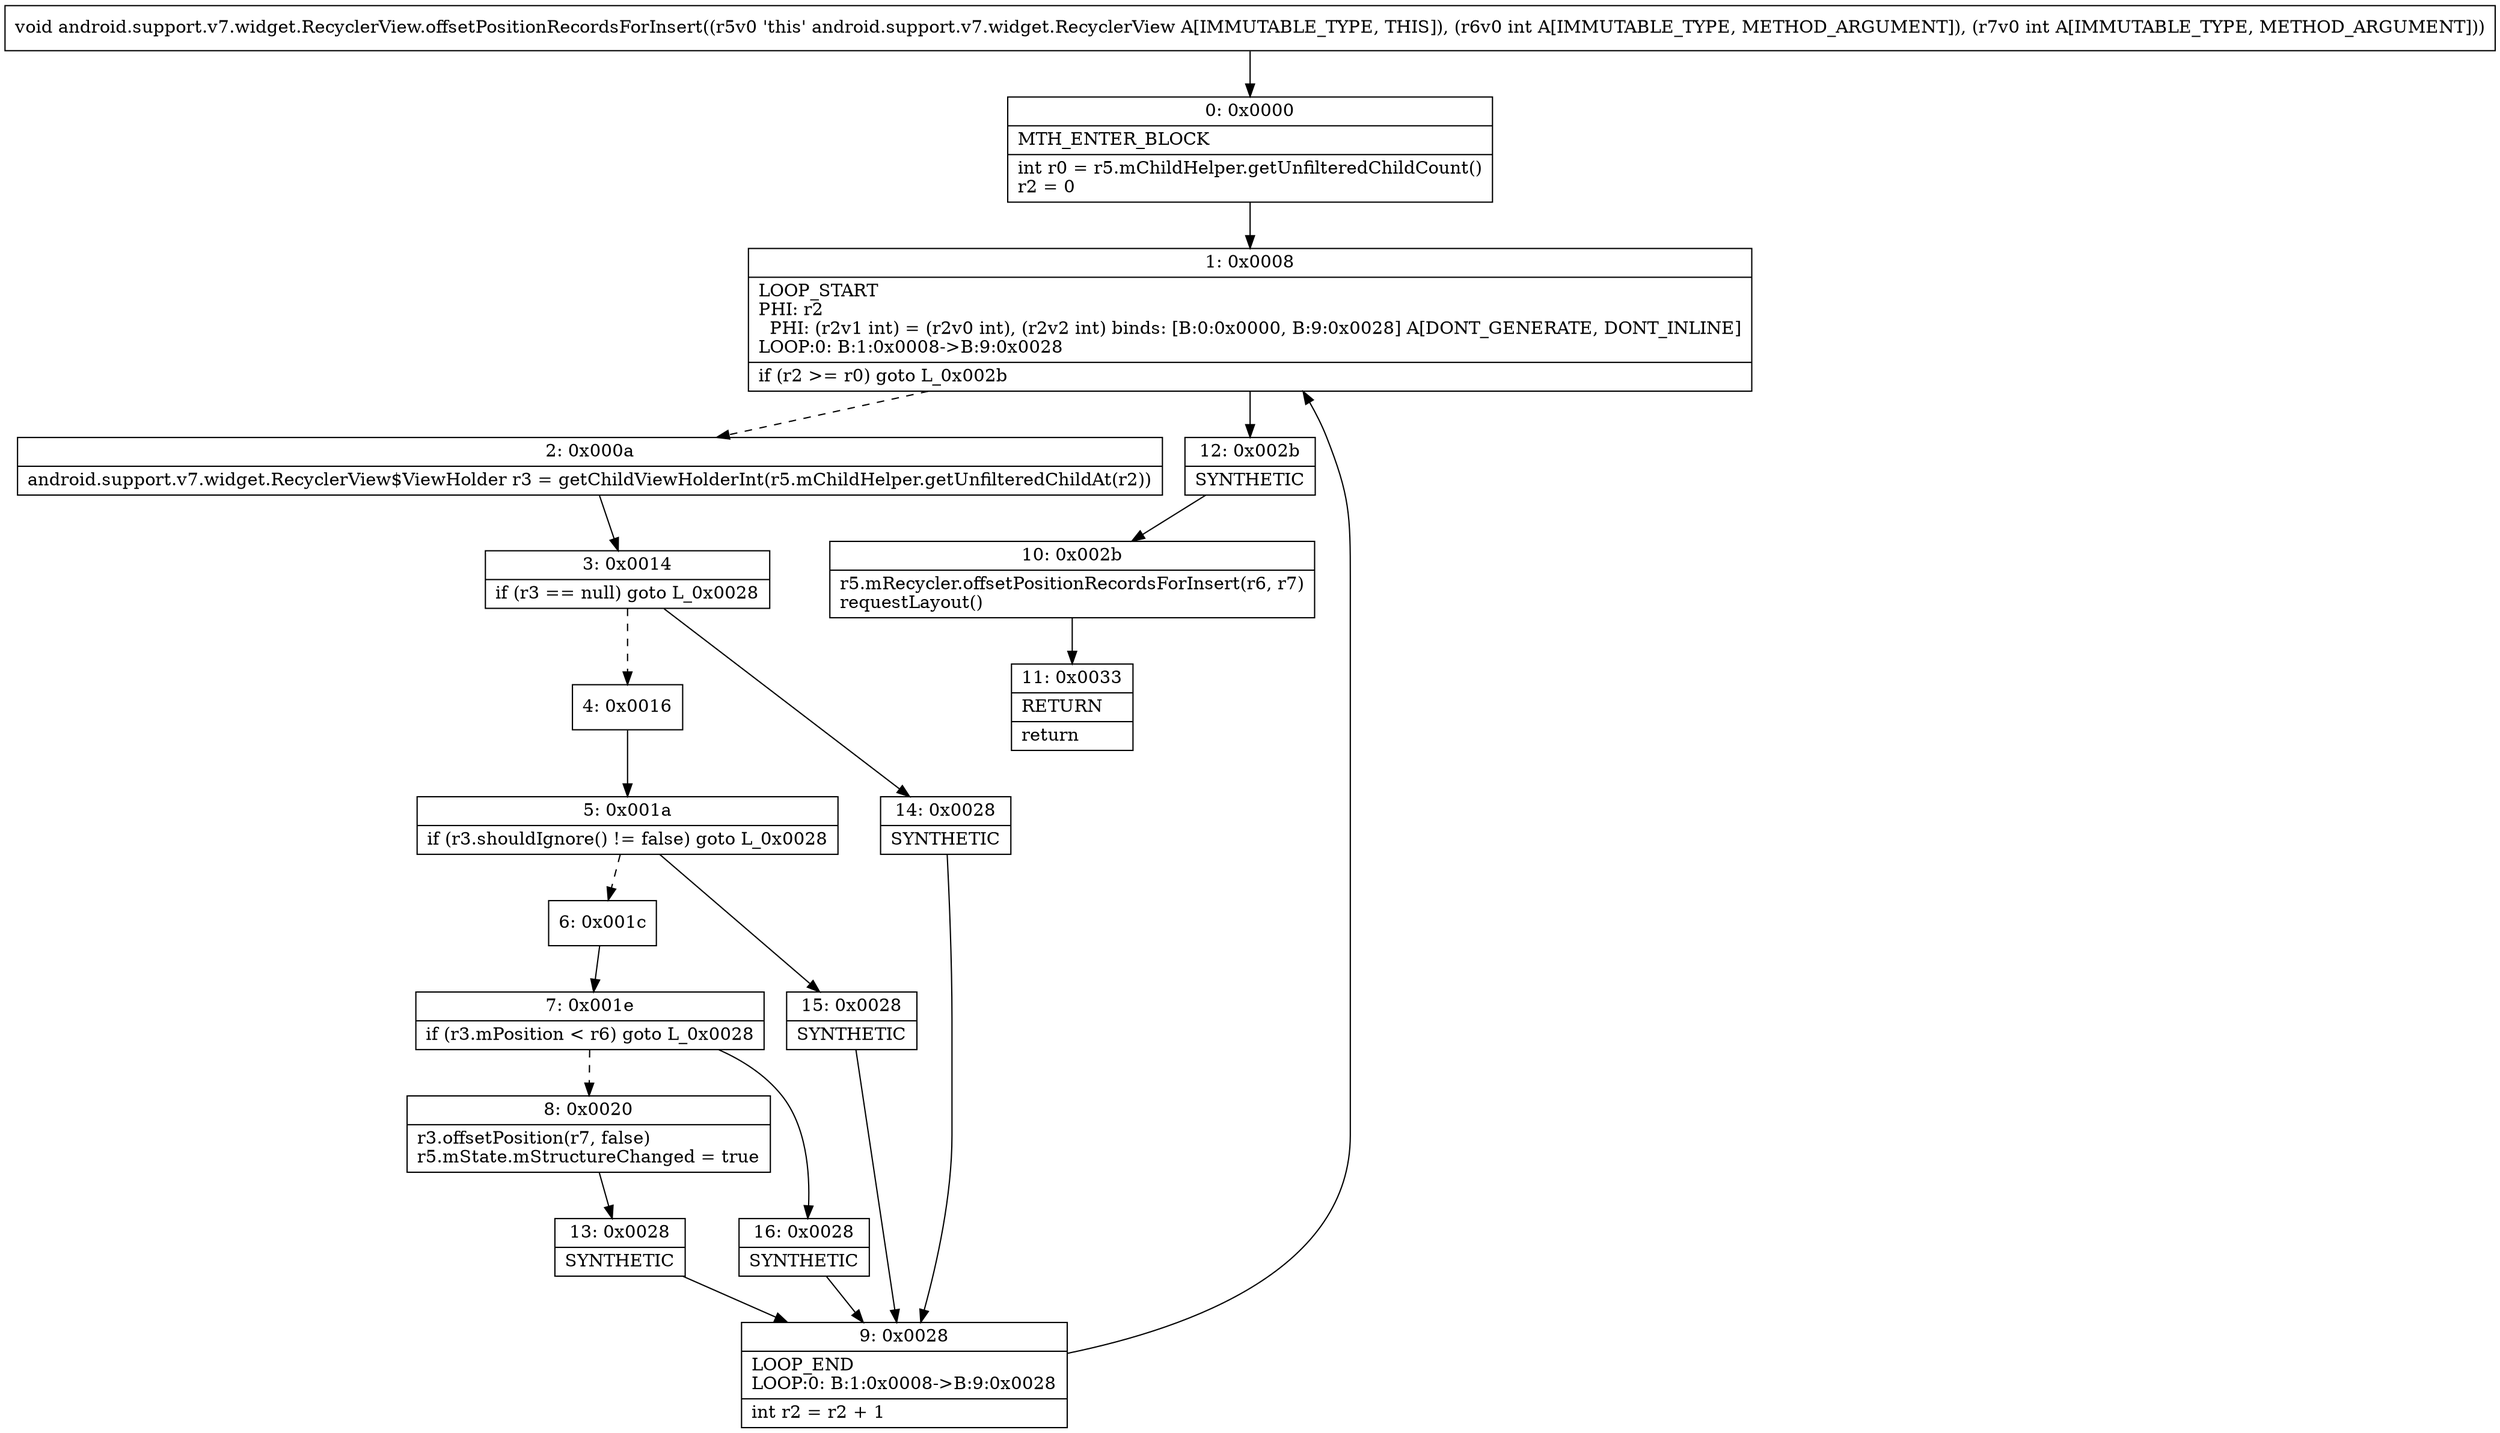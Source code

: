 digraph "CFG forandroid.support.v7.widget.RecyclerView.offsetPositionRecordsForInsert(II)V" {
Node_0 [shape=record,label="{0\:\ 0x0000|MTH_ENTER_BLOCK\l|int r0 = r5.mChildHelper.getUnfilteredChildCount()\lr2 = 0\l}"];
Node_1 [shape=record,label="{1\:\ 0x0008|LOOP_START\lPHI: r2 \l  PHI: (r2v1 int) = (r2v0 int), (r2v2 int) binds: [B:0:0x0000, B:9:0x0028] A[DONT_GENERATE, DONT_INLINE]\lLOOP:0: B:1:0x0008\-\>B:9:0x0028\l|if (r2 \>= r0) goto L_0x002b\l}"];
Node_2 [shape=record,label="{2\:\ 0x000a|android.support.v7.widget.RecyclerView$ViewHolder r3 = getChildViewHolderInt(r5.mChildHelper.getUnfilteredChildAt(r2))\l}"];
Node_3 [shape=record,label="{3\:\ 0x0014|if (r3 == null) goto L_0x0028\l}"];
Node_4 [shape=record,label="{4\:\ 0x0016}"];
Node_5 [shape=record,label="{5\:\ 0x001a|if (r3.shouldIgnore() != false) goto L_0x0028\l}"];
Node_6 [shape=record,label="{6\:\ 0x001c}"];
Node_7 [shape=record,label="{7\:\ 0x001e|if (r3.mPosition \< r6) goto L_0x0028\l}"];
Node_8 [shape=record,label="{8\:\ 0x0020|r3.offsetPosition(r7, false)\lr5.mState.mStructureChanged = true\l}"];
Node_9 [shape=record,label="{9\:\ 0x0028|LOOP_END\lLOOP:0: B:1:0x0008\-\>B:9:0x0028\l|int r2 = r2 + 1\l}"];
Node_10 [shape=record,label="{10\:\ 0x002b|r5.mRecycler.offsetPositionRecordsForInsert(r6, r7)\lrequestLayout()\l}"];
Node_11 [shape=record,label="{11\:\ 0x0033|RETURN\l|return\l}"];
Node_12 [shape=record,label="{12\:\ 0x002b|SYNTHETIC\l}"];
Node_13 [shape=record,label="{13\:\ 0x0028|SYNTHETIC\l}"];
Node_14 [shape=record,label="{14\:\ 0x0028|SYNTHETIC\l}"];
Node_15 [shape=record,label="{15\:\ 0x0028|SYNTHETIC\l}"];
Node_16 [shape=record,label="{16\:\ 0x0028|SYNTHETIC\l}"];
MethodNode[shape=record,label="{void android.support.v7.widget.RecyclerView.offsetPositionRecordsForInsert((r5v0 'this' android.support.v7.widget.RecyclerView A[IMMUTABLE_TYPE, THIS]), (r6v0 int A[IMMUTABLE_TYPE, METHOD_ARGUMENT]), (r7v0 int A[IMMUTABLE_TYPE, METHOD_ARGUMENT])) }"];
MethodNode -> Node_0;
Node_0 -> Node_1;
Node_1 -> Node_2[style=dashed];
Node_1 -> Node_12;
Node_2 -> Node_3;
Node_3 -> Node_4[style=dashed];
Node_3 -> Node_14;
Node_4 -> Node_5;
Node_5 -> Node_6[style=dashed];
Node_5 -> Node_15;
Node_6 -> Node_7;
Node_7 -> Node_8[style=dashed];
Node_7 -> Node_16;
Node_8 -> Node_13;
Node_9 -> Node_1;
Node_10 -> Node_11;
Node_12 -> Node_10;
Node_13 -> Node_9;
Node_14 -> Node_9;
Node_15 -> Node_9;
Node_16 -> Node_9;
}

